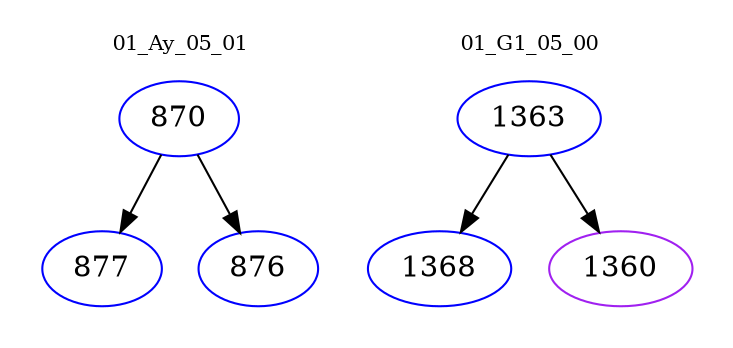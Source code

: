 digraph{
subgraph cluster_0 {
color = white
label = "01_Ay_05_01";
fontsize=10;
T0_870 [label="870", color="blue"]
T0_870 -> T0_877 [color="black"]
T0_877 [label="877", color="blue"]
T0_870 -> T0_876 [color="black"]
T0_876 [label="876", color="blue"]
}
subgraph cluster_1 {
color = white
label = "01_G1_05_00";
fontsize=10;
T1_1363 [label="1363", color="blue"]
T1_1363 -> T1_1368 [color="black"]
T1_1368 [label="1368", color="blue"]
T1_1363 -> T1_1360 [color="black"]
T1_1360 [label="1360", color="purple"]
}
}
